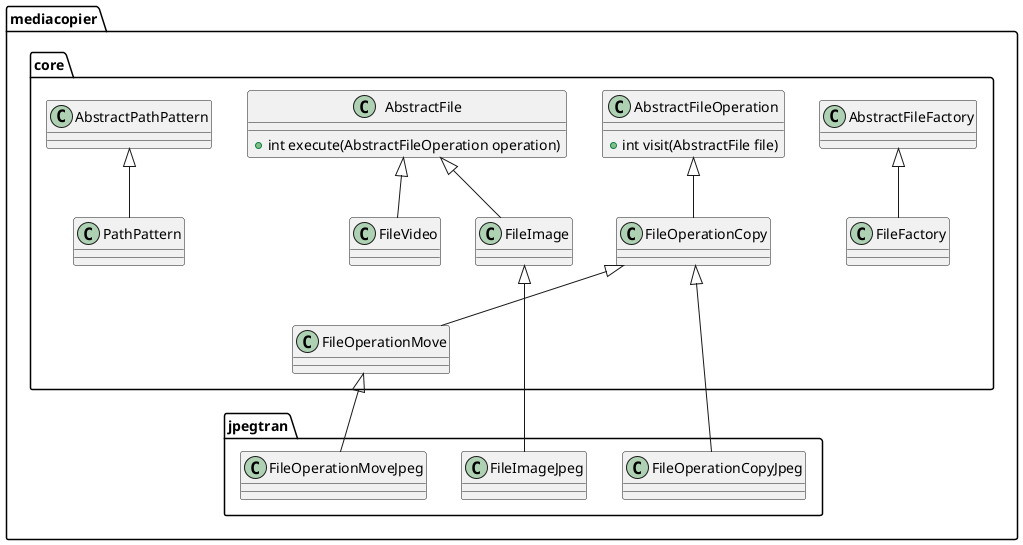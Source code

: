 @startuml
set namespaceSeparator ::
skinparam shadowing false

namespace mediacopier {
    namespace core {
        class AbstractFileFactory {
        }

        class FileFactory {
        }

        class AbstractFile {
            +int execute(AbstractFileOperation operation)
        }

        class FileImage {
        }

        class FileVideo {
        }

        class AbstractFileOperation {
            +int visit(AbstractFile file)
        }

        class FileOperationCopy {
        }

        class FileOperationMove {
        }

        class AbstractPathPattern {
        }

        class PathPattern {
        }

        AbstractFile <|-- FileImage
        AbstractFile <|-- FileVideo
        AbstractFileFactory <|-- FileFactory

        AbstractFileOperation <|-- FileOperationCopy
        FileOperationCopy <|-- FileOperationMove

        AbstractPathPattern <|-- PathPattern
    }

    namespace jpegtran {
        class FileImageJpeg {
        }

        class FileOperationCopyJpeg {
        }

        class FileOperationMoveJpeg {
        }

        mediacopier::core::FileImage <|-- FileImageJpeg
        mediacopier::core::FileOperationCopy <|-- FileOperationCopyJpeg
        mediacopier::core::FileOperationMove <|-- FileOperationMoveJpeg
    }
}
@enduml
